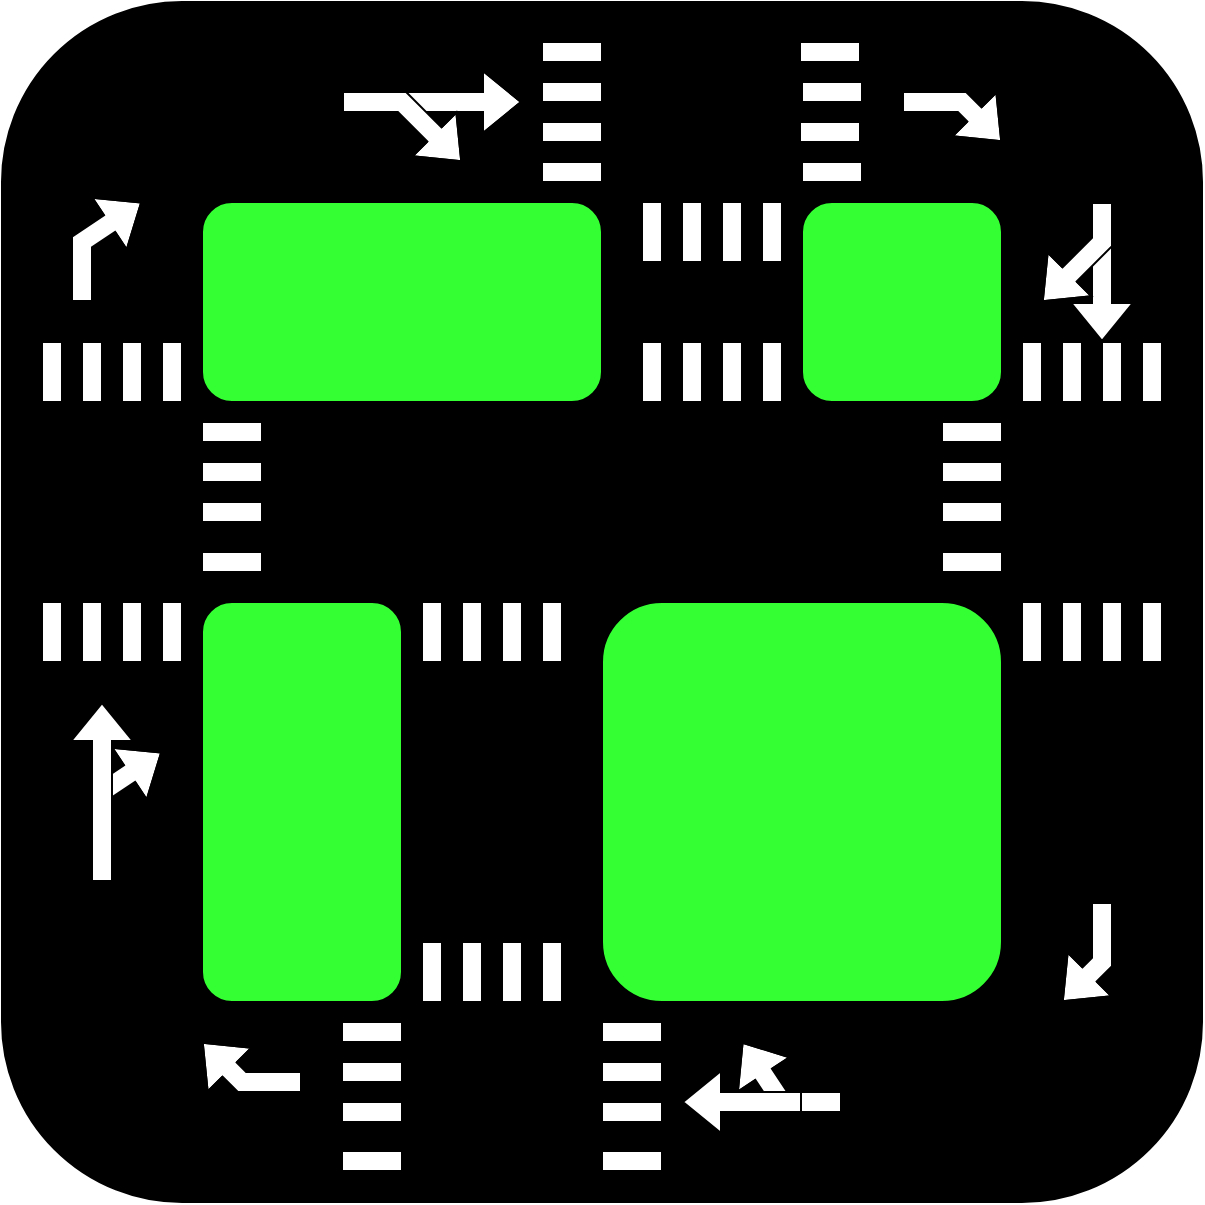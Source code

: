 <mxfile version="22.1.21" type="device">
  <diagram name="Page-1" id="e9lrg-jUna5cyrBdN52v">
    <mxGraphModel dx="1434" dy="782" grid="1" gridSize="10" guides="1" tooltips="1" connect="1" arrows="1" fold="1" page="1" pageScale="1" pageWidth="827" pageHeight="1169" math="0" shadow="0">
      <root>
        <mxCell id="0" />
        <mxCell id="1" parent="0" />
        <mxCell id="u--2nJzXh-XLYtR7E8XA-1" value="" style="rounded=1;whiteSpace=wrap;html=1;fillColor=#000000;" vertex="1" parent="1">
          <mxGeometry width="600" height="600" as="geometry" />
        </mxCell>
        <mxCell id="u--2nJzXh-XLYtR7E8XA-2" value="" style="rounded=1;whiteSpace=wrap;html=1;fillColor=#33FF33;" vertex="1" parent="1">
          <mxGeometry x="400" y="100" width="100" height="100" as="geometry" />
        </mxCell>
        <mxCell id="u--2nJzXh-XLYtR7E8XA-3" value="" style="rounded=1;whiteSpace=wrap;html=1;fillColor=#33FF33;" vertex="1" parent="1">
          <mxGeometry x="100" y="100" width="200" height="100" as="geometry" />
        </mxCell>
        <mxCell id="u--2nJzXh-XLYtR7E8XA-4" value="" style="rounded=1;whiteSpace=wrap;html=1;fillColor=#33FF33;" vertex="1" parent="1">
          <mxGeometry x="100" y="300" width="100" height="200" as="geometry" />
        </mxCell>
        <mxCell id="u--2nJzXh-XLYtR7E8XA-5" value="" style="rounded=1;whiteSpace=wrap;html=1;fillColor=#33FF33;" vertex="1" parent="1">
          <mxGeometry x="300" y="300" width="200" height="200" as="geometry" />
        </mxCell>
        <mxCell id="u--2nJzXh-XLYtR7E8XA-7" value="" style="shape=flexArrow;endArrow=classic;html=1;rounded=0;fillColor=default;" edge="1" parent="1">
          <mxGeometry width="50" height="50" relative="1" as="geometry">
            <mxPoint x="150" y="540" as="sourcePoint" />
            <mxPoint x="100" y="520" as="targetPoint" />
            <Array as="points">
              <mxPoint x="120" y="540" />
            </Array>
          </mxGeometry>
        </mxCell>
        <mxCell id="u--2nJzXh-XLYtR7E8XA-9" value="" style="shape=flexArrow;endArrow=classic;html=1;rounded=0;fillColor=default;" edge="1" parent="1">
          <mxGeometry width="50" height="50" relative="1" as="geometry">
            <mxPoint x="450" y="50" as="sourcePoint" />
            <mxPoint x="500" y="70" as="targetPoint" />
            <Array as="points">
              <mxPoint x="480" y="50" />
            </Array>
          </mxGeometry>
        </mxCell>
        <mxCell id="u--2nJzXh-XLYtR7E8XA-10" value="" style="shape=flexArrow;endArrow=classic;html=1;rounded=0;fillColor=default;" edge="1" parent="1">
          <mxGeometry width="50" height="50" relative="1" as="geometry">
            <mxPoint x="170" y="50" as="sourcePoint" />
            <mxPoint x="260" y="50" as="targetPoint" />
            <Array as="points">
              <mxPoint x="190" y="50" />
            </Array>
          </mxGeometry>
        </mxCell>
        <mxCell id="u--2nJzXh-XLYtR7E8XA-11" value="" style="shape=flexArrow;endArrow=classic;html=1;rounded=0;fillColor=default;" edge="1" parent="1">
          <mxGeometry width="50" height="50" relative="1" as="geometry">
            <mxPoint x="170" y="50" as="sourcePoint" />
            <mxPoint x="230" y="80" as="targetPoint" />
            <Array as="points">
              <mxPoint x="200" y="50" />
            </Array>
          </mxGeometry>
        </mxCell>
        <mxCell id="u--2nJzXh-XLYtR7E8XA-12" value="" style="shape=flexArrow;endArrow=classic;html=1;rounded=0;fillColor=default;" edge="1" parent="1">
          <mxGeometry width="50" height="50" relative="1" as="geometry">
            <mxPoint x="420" y="550" as="sourcePoint" />
            <mxPoint x="370" y="520" as="targetPoint" />
            <Array as="points">
              <mxPoint x="390" y="550" />
            </Array>
          </mxGeometry>
        </mxCell>
        <mxCell id="u--2nJzXh-XLYtR7E8XA-13" value="" style="shape=flexArrow;endArrow=classic;html=1;rounded=0;fillColor=default;" edge="1" parent="1">
          <mxGeometry width="50" height="50" relative="1" as="geometry">
            <mxPoint x="550" y="450" as="sourcePoint" />
            <mxPoint x="530" y="500" as="targetPoint" />
            <Array as="points">
              <mxPoint x="550" y="480" />
            </Array>
          </mxGeometry>
        </mxCell>
        <mxCell id="u--2nJzXh-XLYtR7E8XA-14" value="" style="shape=flexArrow;endArrow=classic;html=1;rounded=0;fillColor=default;" edge="1" parent="1">
          <mxGeometry width="50" height="50" relative="1" as="geometry">
            <mxPoint x="40" y="150" as="sourcePoint" />
            <mxPoint x="70" y="100" as="targetPoint" />
            <Array as="points">
              <mxPoint x="40" y="120" />
            </Array>
          </mxGeometry>
        </mxCell>
        <mxCell id="u--2nJzXh-XLYtR7E8XA-15" value="" style="shape=flexArrow;endArrow=classic;html=1;rounded=0;fillColor=default;" edge="1" parent="1">
          <mxGeometry width="50" height="50" relative="1" as="geometry">
            <mxPoint x="400" y="550" as="sourcePoint" />
            <mxPoint x="340" y="550" as="targetPoint" />
          </mxGeometry>
        </mxCell>
        <mxCell id="u--2nJzXh-XLYtR7E8XA-16" value="" style="shape=flexArrow;endArrow=classic;html=1;rounded=0;fillColor=default;" edge="1" parent="1">
          <mxGeometry width="50" height="50" relative="1" as="geometry">
            <mxPoint x="50" y="425" as="sourcePoint" />
            <mxPoint x="80" y="375" as="targetPoint" />
            <Array as="points">
              <mxPoint x="50" y="395" />
            </Array>
          </mxGeometry>
        </mxCell>
        <mxCell id="u--2nJzXh-XLYtR7E8XA-17" value="" style="shape=flexArrow;endArrow=classic;html=1;rounded=0;fillColor=default;" edge="1" parent="1">
          <mxGeometry width="50" height="50" relative="1" as="geometry">
            <mxPoint x="50" y="440" as="sourcePoint" />
            <mxPoint x="50" y="350" as="targetPoint" />
          </mxGeometry>
        </mxCell>
        <mxCell id="u--2nJzXh-XLYtR7E8XA-22" value="" style="shape=flexArrow;endArrow=classic;html=1;rounded=0;fillColor=default;" edge="1" parent="1">
          <mxGeometry width="50" height="50" relative="1" as="geometry">
            <mxPoint x="550" y="100" as="sourcePoint" />
            <mxPoint x="550" y="170" as="targetPoint" />
          </mxGeometry>
        </mxCell>
        <mxCell id="u--2nJzXh-XLYtR7E8XA-23" value="" style="shape=flexArrow;endArrow=classic;html=1;rounded=0;fillColor=default;" edge="1" parent="1">
          <mxGeometry width="50" height="50" relative="1" as="geometry">
            <mxPoint x="550" y="100" as="sourcePoint" />
            <mxPoint x="520" y="150" as="targetPoint" />
            <Array as="points">
              <mxPoint x="550" y="120" />
            </Array>
          </mxGeometry>
        </mxCell>
        <mxCell id="u--2nJzXh-XLYtR7E8XA-25" value="" style="rounded=0;whiteSpace=wrap;html=1;" vertex="1" parent="1">
          <mxGeometry x="20" y="170" width="10" height="30" as="geometry" />
        </mxCell>
        <mxCell id="u--2nJzXh-XLYtR7E8XA-33" value="" style="rounded=0;whiteSpace=wrap;html=1;" vertex="1" parent="1">
          <mxGeometry x="470" y="230" width="30" height="10" as="geometry" />
        </mxCell>
        <mxCell id="u--2nJzXh-XLYtR7E8XA-34" value="" style="rounded=0;whiteSpace=wrap;html=1;" vertex="1" parent="1">
          <mxGeometry x="470" y="210" width="30" height="10" as="geometry" />
        </mxCell>
        <mxCell id="u--2nJzXh-XLYtR7E8XA-35" value="" style="rounded=0;whiteSpace=wrap;html=1;" vertex="1" parent="1">
          <mxGeometry x="300" y="574.5" width="30" height="10" as="geometry" />
        </mxCell>
        <mxCell id="u--2nJzXh-XLYtR7E8XA-36" value="" style="rounded=0;whiteSpace=wrap;html=1;" vertex="1" parent="1">
          <mxGeometry x="300" y="550" width="30" height="10" as="geometry" />
        </mxCell>
        <mxCell id="u--2nJzXh-XLYtR7E8XA-37" value="" style="rounded=0;whiteSpace=wrap;html=1;" vertex="1" parent="1">
          <mxGeometry x="300" y="530" width="30" height="10" as="geometry" />
        </mxCell>
        <mxCell id="u--2nJzXh-XLYtR7E8XA-38" value="" style="rounded=0;whiteSpace=wrap;html=1;" vertex="1" parent="1">
          <mxGeometry x="300" y="510" width="30" height="10" as="geometry" />
        </mxCell>
        <mxCell id="u--2nJzXh-XLYtR7E8XA-39" value="" style="rounded=0;whiteSpace=wrap;html=1;" vertex="1" parent="1">
          <mxGeometry x="170" y="574.5" width="30" height="10" as="geometry" />
        </mxCell>
        <mxCell id="u--2nJzXh-XLYtR7E8XA-40" value="" style="rounded=0;whiteSpace=wrap;html=1;" vertex="1" parent="1">
          <mxGeometry x="170" y="550" width="30" height="10" as="geometry" />
        </mxCell>
        <mxCell id="u--2nJzXh-XLYtR7E8XA-41" value="" style="rounded=0;whiteSpace=wrap;html=1;" vertex="1" parent="1">
          <mxGeometry x="170" y="530" width="30" height="10" as="geometry" />
        </mxCell>
        <mxCell id="u--2nJzXh-XLYtR7E8XA-42" value="" style="rounded=0;whiteSpace=wrap;html=1;" vertex="1" parent="1">
          <mxGeometry x="170" y="510" width="30" height="10" as="geometry" />
        </mxCell>
        <mxCell id="u--2nJzXh-XLYtR7E8XA-43" value="" style="rounded=0;whiteSpace=wrap;html=1;" vertex="1" parent="1">
          <mxGeometry x="100" y="230" width="30" height="10" as="geometry" />
        </mxCell>
        <mxCell id="u--2nJzXh-XLYtR7E8XA-44" value="" style="rounded=0;whiteSpace=wrap;html=1;" vertex="1" parent="1">
          <mxGeometry x="100" y="210" width="30" height="10" as="geometry" />
        </mxCell>
        <mxCell id="u--2nJzXh-XLYtR7E8XA-45" value="" style="rounded=0;whiteSpace=wrap;html=1;" vertex="1" parent="1">
          <mxGeometry x="470" y="275" width="30" height="10" as="geometry" />
        </mxCell>
        <mxCell id="u--2nJzXh-XLYtR7E8XA-46" value="" style="rounded=0;whiteSpace=wrap;html=1;" vertex="1" parent="1">
          <mxGeometry x="470" y="250" width="30" height="10" as="geometry" />
        </mxCell>
        <mxCell id="u--2nJzXh-XLYtR7E8XA-47" value="" style="rounded=0;whiteSpace=wrap;html=1;" vertex="1" parent="1">
          <mxGeometry x="399" y="60" width="30" height="10" as="geometry" />
        </mxCell>
        <mxCell id="u--2nJzXh-XLYtR7E8XA-48" value="" style="rounded=0;whiteSpace=wrap;html=1;" vertex="1" parent="1">
          <mxGeometry x="400" y="80" width="30" height="10" as="geometry" />
        </mxCell>
        <mxCell id="u--2nJzXh-XLYtR7E8XA-49" value="" style="rounded=0;whiteSpace=wrap;html=1;" vertex="1" parent="1">
          <mxGeometry x="270" y="20" width="30" height="10" as="geometry" />
        </mxCell>
        <mxCell id="u--2nJzXh-XLYtR7E8XA-50" value="" style="rounded=0;whiteSpace=wrap;html=1;" vertex="1" parent="1">
          <mxGeometry x="270" y="40" width="30" height="10" as="geometry" />
        </mxCell>
        <mxCell id="u--2nJzXh-XLYtR7E8XA-51" value="" style="rounded=0;whiteSpace=wrap;html=1;" vertex="1" parent="1">
          <mxGeometry x="270" y="60" width="30" height="10" as="geometry" />
        </mxCell>
        <mxCell id="u--2nJzXh-XLYtR7E8XA-52" value="" style="rounded=0;whiteSpace=wrap;html=1;" vertex="1" parent="1">
          <mxGeometry x="270" y="80" width="30" height="10" as="geometry" />
        </mxCell>
        <mxCell id="u--2nJzXh-XLYtR7E8XA-53" value="" style="rounded=0;whiteSpace=wrap;html=1;" vertex="1" parent="1">
          <mxGeometry x="100" y="275" width="30" height="10" as="geometry" />
        </mxCell>
        <mxCell id="u--2nJzXh-XLYtR7E8XA-54" value="" style="rounded=0;whiteSpace=wrap;html=1;" vertex="1" parent="1">
          <mxGeometry x="100" y="250" width="30" height="10" as="geometry" />
        </mxCell>
        <mxCell id="u--2nJzXh-XLYtR7E8XA-55" value="" style="rounded=0;whiteSpace=wrap;html=1;" vertex="1" parent="1">
          <mxGeometry x="210" y="300" width="10" height="30" as="geometry" />
        </mxCell>
        <mxCell id="u--2nJzXh-XLYtR7E8XA-56" value="" style="rounded=0;whiteSpace=wrap;html=1;" vertex="1" parent="1">
          <mxGeometry x="320" y="170" width="10" height="30" as="geometry" />
        </mxCell>
        <mxCell id="u--2nJzXh-XLYtR7E8XA-57" value="" style="rounded=0;whiteSpace=wrap;html=1;" vertex="1" parent="1">
          <mxGeometry x="340" y="170" width="10" height="30" as="geometry" />
        </mxCell>
        <mxCell id="u--2nJzXh-XLYtR7E8XA-58" value="" style="rounded=0;whiteSpace=wrap;html=1;" vertex="1" parent="1">
          <mxGeometry x="360" y="170" width="10" height="30" as="geometry" />
        </mxCell>
        <mxCell id="u--2nJzXh-XLYtR7E8XA-59" value="" style="rounded=0;whiteSpace=wrap;html=1;" vertex="1" parent="1">
          <mxGeometry x="380" y="170" width="10" height="30" as="geometry" />
        </mxCell>
        <mxCell id="u--2nJzXh-XLYtR7E8XA-60" value="" style="rounded=0;whiteSpace=wrap;html=1;" vertex="1" parent="1">
          <mxGeometry x="570" y="170" width="10" height="30" as="geometry" />
        </mxCell>
        <mxCell id="u--2nJzXh-XLYtR7E8XA-61" value="" style="rounded=0;whiteSpace=wrap;html=1;" vertex="1" parent="1">
          <mxGeometry x="550" y="170" width="10" height="30" as="geometry" />
        </mxCell>
        <mxCell id="u--2nJzXh-XLYtR7E8XA-62" value="" style="rounded=0;whiteSpace=wrap;html=1;" vertex="1" parent="1">
          <mxGeometry x="530" y="170" width="10" height="30" as="geometry" />
        </mxCell>
        <mxCell id="u--2nJzXh-XLYtR7E8XA-63" value="" style="rounded=0;whiteSpace=wrap;html=1;" vertex="1" parent="1">
          <mxGeometry x="510" y="170" width="10" height="30" as="geometry" />
        </mxCell>
        <mxCell id="u--2nJzXh-XLYtR7E8XA-64" value="" style="rounded=0;whiteSpace=wrap;html=1;" vertex="1" parent="1">
          <mxGeometry x="399" y="20" width="30" height="10" as="geometry" />
        </mxCell>
        <mxCell id="u--2nJzXh-XLYtR7E8XA-65" value="" style="rounded=0;whiteSpace=wrap;html=1;" vertex="1" parent="1">
          <mxGeometry x="400" y="40" width="30" height="10" as="geometry" />
        </mxCell>
        <mxCell id="u--2nJzXh-XLYtR7E8XA-75" value="" style="rounded=0;whiteSpace=wrap;html=1;" vertex="1" parent="1">
          <mxGeometry x="20" y="300" width="10" height="30" as="geometry" />
        </mxCell>
        <mxCell id="u--2nJzXh-XLYtR7E8XA-76" value="" style="rounded=0;whiteSpace=wrap;html=1;" vertex="1" parent="1">
          <mxGeometry x="40" y="300" width="10" height="30" as="geometry" />
        </mxCell>
        <mxCell id="u--2nJzXh-XLYtR7E8XA-77" value="" style="rounded=0;whiteSpace=wrap;html=1;" vertex="1" parent="1">
          <mxGeometry x="60" y="300" width="10" height="30" as="geometry" />
        </mxCell>
        <mxCell id="u--2nJzXh-XLYtR7E8XA-78" value="" style="rounded=0;whiteSpace=wrap;html=1;" vertex="1" parent="1">
          <mxGeometry x="80" y="300" width="10" height="30" as="geometry" />
        </mxCell>
        <mxCell id="u--2nJzXh-XLYtR7E8XA-79" value="" style="rounded=0;whiteSpace=wrap;html=1;" vertex="1" parent="1">
          <mxGeometry x="270" y="300" width="10" height="30" as="geometry" />
        </mxCell>
        <mxCell id="u--2nJzXh-XLYtR7E8XA-80" value="" style="rounded=0;whiteSpace=wrap;html=1;" vertex="1" parent="1">
          <mxGeometry x="250" y="300" width="10" height="30" as="geometry" />
        </mxCell>
        <mxCell id="u--2nJzXh-XLYtR7E8XA-81" value="" style="rounded=0;whiteSpace=wrap;html=1;" vertex="1" parent="1">
          <mxGeometry x="230" y="300" width="10" height="30" as="geometry" />
        </mxCell>
        <mxCell id="u--2nJzXh-XLYtR7E8XA-82" value="" style="rounded=0;whiteSpace=wrap;html=1;" vertex="1" parent="1">
          <mxGeometry x="570" y="300" width="10" height="30" as="geometry" />
        </mxCell>
        <mxCell id="u--2nJzXh-XLYtR7E8XA-83" value="" style="rounded=0;whiteSpace=wrap;html=1;" vertex="1" parent="1">
          <mxGeometry x="550" y="300" width="10" height="30" as="geometry" />
        </mxCell>
        <mxCell id="u--2nJzXh-XLYtR7E8XA-84" value="" style="rounded=0;whiteSpace=wrap;html=1;" vertex="1" parent="1">
          <mxGeometry x="530" y="300" width="10" height="30" as="geometry" />
        </mxCell>
        <mxCell id="u--2nJzXh-XLYtR7E8XA-85" value="" style="rounded=0;whiteSpace=wrap;html=1;" vertex="1" parent="1">
          <mxGeometry x="510" y="300" width="10" height="30" as="geometry" />
        </mxCell>
        <mxCell id="u--2nJzXh-XLYtR7E8XA-86" value="" style="rounded=0;whiteSpace=wrap;html=1;" vertex="1" parent="1">
          <mxGeometry x="270" y="470" width="10" height="30" as="geometry" />
        </mxCell>
        <mxCell id="u--2nJzXh-XLYtR7E8XA-87" value="" style="rounded=0;whiteSpace=wrap;html=1;" vertex="1" parent="1">
          <mxGeometry x="250" y="470" width="10" height="30" as="geometry" />
        </mxCell>
        <mxCell id="u--2nJzXh-XLYtR7E8XA-88" value="" style="rounded=0;whiteSpace=wrap;html=1;" vertex="1" parent="1">
          <mxGeometry x="230" y="470" width="10" height="30" as="geometry" />
        </mxCell>
        <mxCell id="u--2nJzXh-XLYtR7E8XA-89" value="" style="rounded=0;whiteSpace=wrap;html=1;" vertex="1" parent="1">
          <mxGeometry x="210" y="470" width="10" height="30" as="geometry" />
        </mxCell>
        <mxCell id="u--2nJzXh-XLYtR7E8XA-90" value="" style="rounded=0;whiteSpace=wrap;html=1;" vertex="1" parent="1">
          <mxGeometry x="380" y="100" width="10" height="30" as="geometry" />
        </mxCell>
        <mxCell id="u--2nJzXh-XLYtR7E8XA-91" value="" style="rounded=0;whiteSpace=wrap;html=1;" vertex="1" parent="1">
          <mxGeometry x="360" y="100" width="10" height="30" as="geometry" />
        </mxCell>
        <mxCell id="u--2nJzXh-XLYtR7E8XA-92" value="" style="rounded=0;whiteSpace=wrap;html=1;" vertex="1" parent="1">
          <mxGeometry x="340" y="100" width="10" height="30" as="geometry" />
        </mxCell>
        <mxCell id="u--2nJzXh-XLYtR7E8XA-93" value="" style="rounded=0;whiteSpace=wrap;html=1;" vertex="1" parent="1">
          <mxGeometry x="320" y="100" width="10" height="30" as="geometry" />
        </mxCell>
        <mxCell id="u--2nJzXh-XLYtR7E8XA-94" value="" style="rounded=0;whiteSpace=wrap;html=1;" vertex="1" parent="1">
          <mxGeometry x="40" y="170" width="10" height="30" as="geometry" />
        </mxCell>
        <mxCell id="u--2nJzXh-XLYtR7E8XA-95" value="" style="rounded=0;whiteSpace=wrap;html=1;" vertex="1" parent="1">
          <mxGeometry x="60" y="170" width="10" height="30" as="geometry" />
        </mxCell>
        <mxCell id="u--2nJzXh-XLYtR7E8XA-96" value="" style="rounded=0;whiteSpace=wrap;html=1;" vertex="1" parent="1">
          <mxGeometry x="80" y="170" width="10" height="30" as="geometry" />
        </mxCell>
      </root>
    </mxGraphModel>
  </diagram>
</mxfile>
